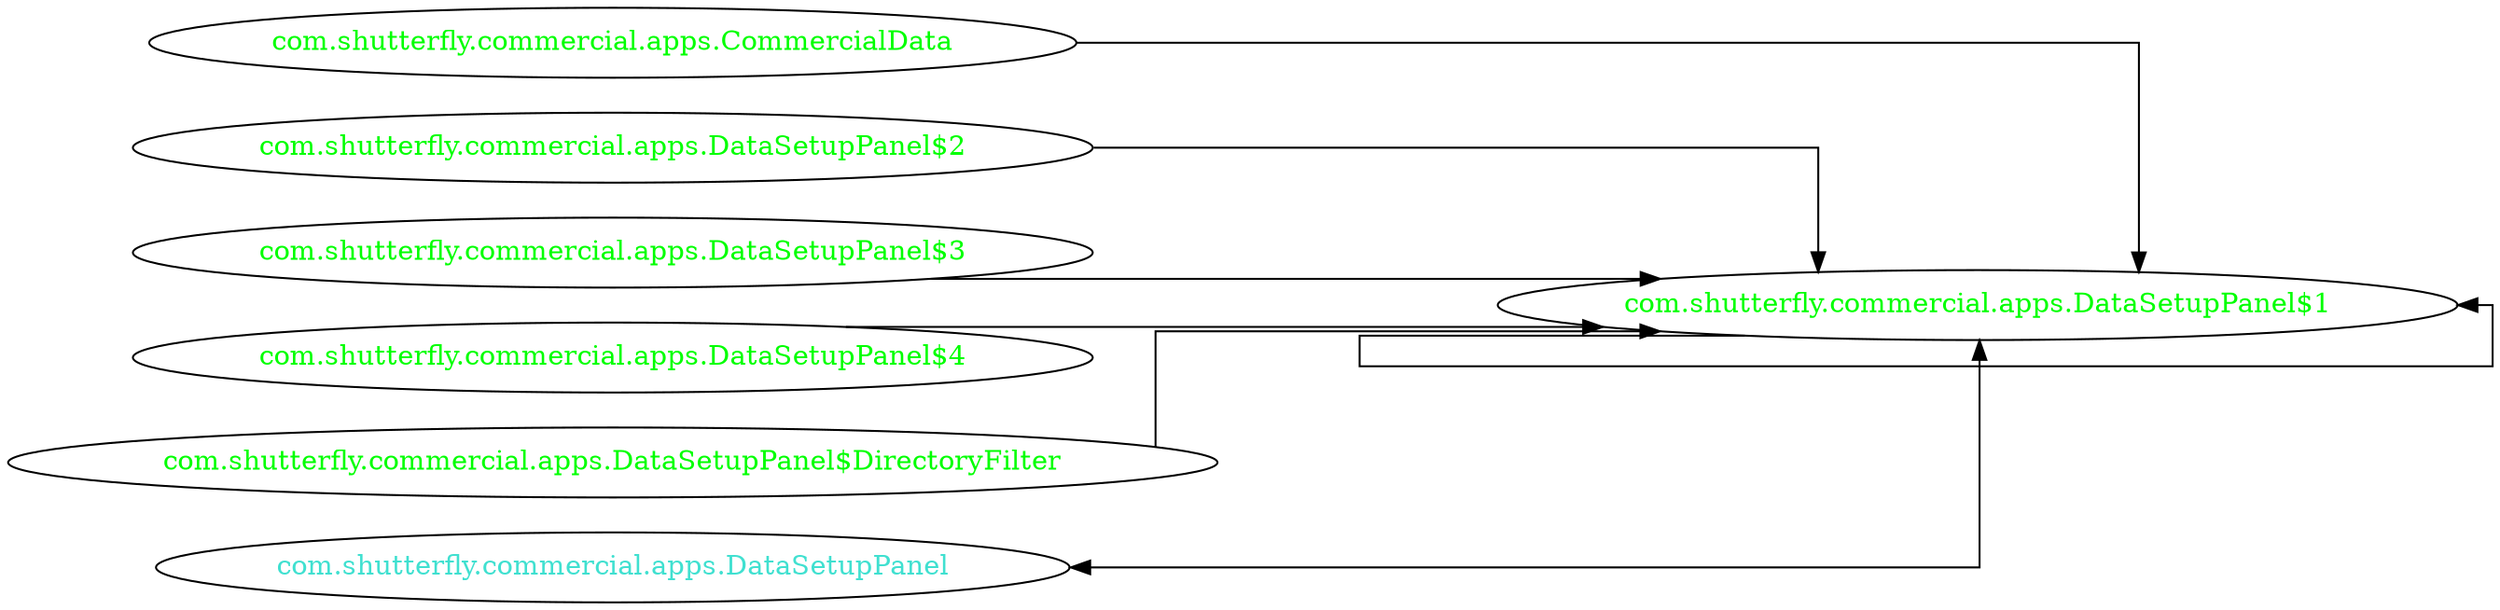 digraph dependencyGraph {
 concentrate=true;
 ranksep="2.0";
 rankdir="LR"; 
 splines="ortho";
"com.shutterfly.commercial.apps.DataSetupPanel$1" [fontcolor="red"];
"com.shutterfly.commercial.apps.CommercialData" [ fontcolor="green" ];
"com.shutterfly.commercial.apps.CommercialData"->"com.shutterfly.commercial.apps.DataSetupPanel$1";
"com.shutterfly.commercial.apps.DataSetupPanel$1" [ fontcolor="green" ];
"com.shutterfly.commercial.apps.DataSetupPanel$1"->"com.shutterfly.commercial.apps.DataSetupPanel$1";
"com.shutterfly.commercial.apps.DataSetupPanel$2" [ fontcolor="green" ];
"com.shutterfly.commercial.apps.DataSetupPanel$2"->"com.shutterfly.commercial.apps.DataSetupPanel$1";
"com.shutterfly.commercial.apps.DataSetupPanel$3" [ fontcolor="green" ];
"com.shutterfly.commercial.apps.DataSetupPanel$3"->"com.shutterfly.commercial.apps.DataSetupPanel$1";
"com.shutterfly.commercial.apps.DataSetupPanel$4" [ fontcolor="green" ];
"com.shutterfly.commercial.apps.DataSetupPanel$4"->"com.shutterfly.commercial.apps.DataSetupPanel$1";
"com.shutterfly.commercial.apps.DataSetupPanel$DirectoryFilter" [ fontcolor="green" ];
"com.shutterfly.commercial.apps.DataSetupPanel$DirectoryFilter"->"com.shutterfly.commercial.apps.DataSetupPanel$1";
"com.shutterfly.commercial.apps.DataSetupPanel" [ fontcolor="turquoise" ];
"com.shutterfly.commercial.apps.DataSetupPanel"->"com.shutterfly.commercial.apps.DataSetupPanel$1" [dir=both];
}